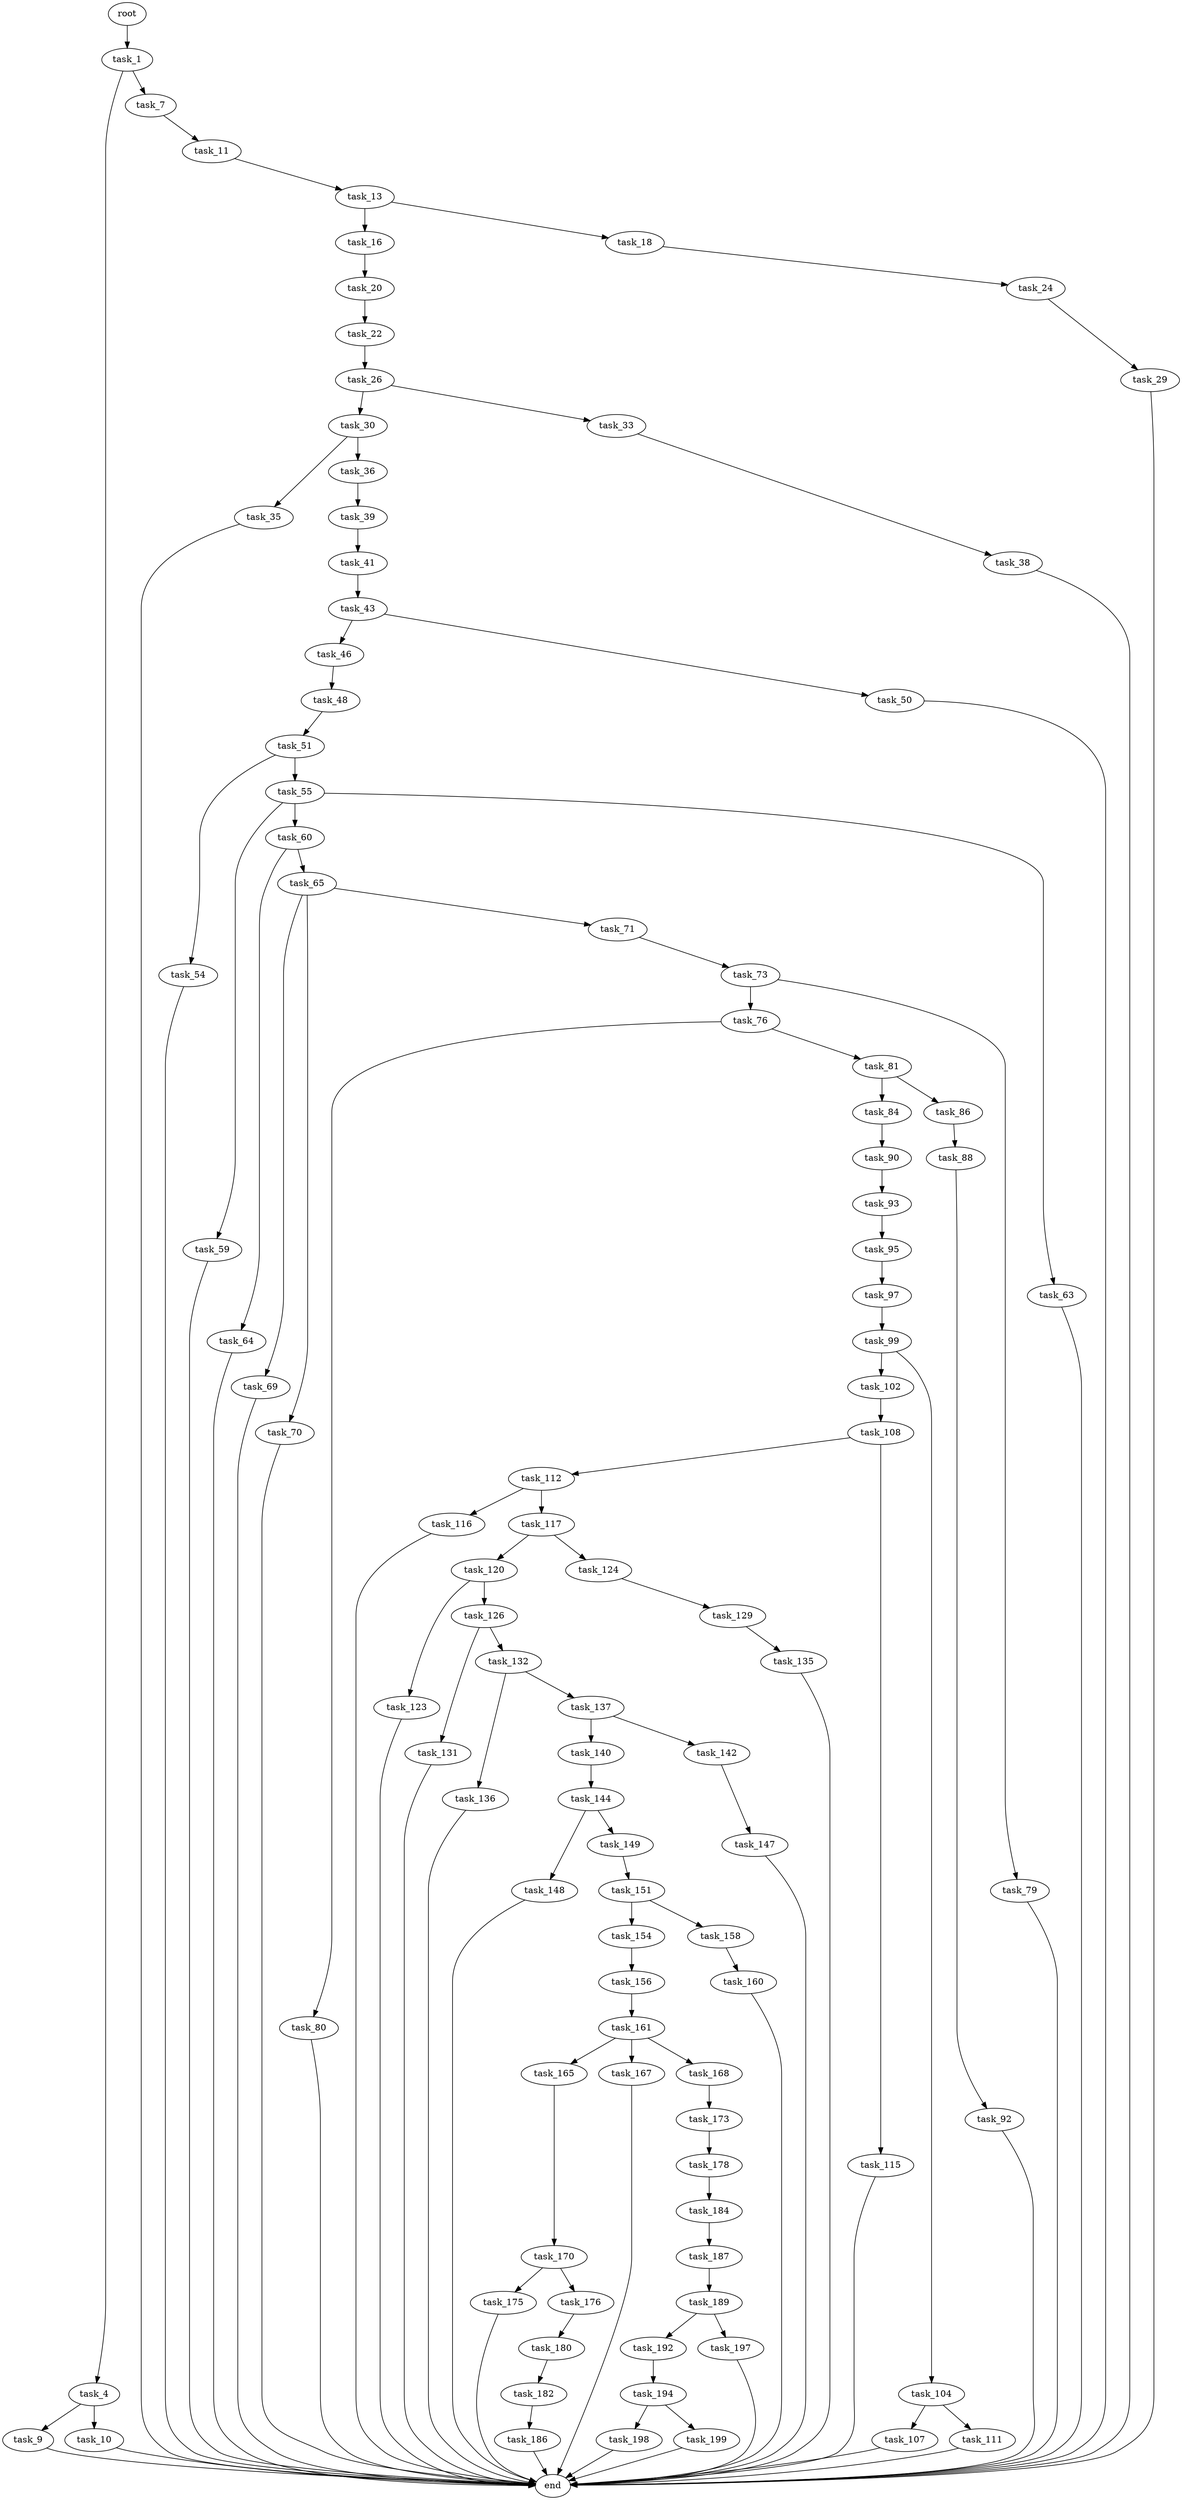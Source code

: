 digraph G {
  root [size="0.000000"];
  task_1 [size="846599266708.000000"];
  task_4 [size="1371380465.000000"];
  task_7 [size="27368183854.000000"];
  task_9 [size="782757789696.000000"];
  task_10 [size="19545988730.000000"];
  task_11 [size="39395052470.000000"];
  end [size="0.000000"];
  task_13 [size="4722117475.000000"];
  task_16 [size="94369902120.000000"];
  task_18 [size="17870216592.000000"];
  task_20 [size="134217728000.000000"];
  task_24 [size="704156434.000000"];
  task_22 [size="10180977693.000000"];
  task_26 [size="141812406315.000000"];
  task_29 [size="237667371873.000000"];
  task_30 [size="368293445632.000000"];
  task_33 [size="615868492.000000"];
  task_35 [size="1073741824000.000000"];
  task_36 [size="1000870599368.000000"];
  task_38 [size="68719476736.000000"];
  task_39 [size="604377103.000000"];
  task_41 [size="3732411878.000000"];
  task_43 [size="68719476736.000000"];
  task_46 [size="134217728000.000000"];
  task_50 [size="127716367236.000000"];
  task_48 [size="88267413642.000000"];
  task_51 [size="5500093937.000000"];
  task_54 [size="871766746.000000"];
  task_55 [size="2655236314.000000"];
  task_59 [size="1541025183.000000"];
  task_60 [size="549755813888.000000"];
  task_63 [size="2694125406.000000"];
  task_64 [size="368293445632.000000"];
  task_65 [size="1073741824000.000000"];
  task_69 [size="1698121905.000000"];
  task_70 [size="36022305524.000000"];
  task_71 [size="1054717572.000000"];
  task_73 [size="782757789696.000000"];
  task_76 [size="27884198542.000000"];
  task_79 [size="497592416839.000000"];
  task_80 [size="1739071539.000000"];
  task_81 [size="8589934592.000000"];
  task_84 [size="6403911786.000000"];
  task_86 [size="782757789696.000000"];
  task_90 [size="8589934592.000000"];
  task_88 [size="1073741824000.000000"];
  task_92 [size="28751358598.000000"];
  task_93 [size="213857352271.000000"];
  task_95 [size="6126874520.000000"];
  task_97 [size="68719476736.000000"];
  task_99 [size="115317142104.000000"];
  task_102 [size="13432849056.000000"];
  task_104 [size="12955222392.000000"];
  task_108 [size="368293445632.000000"];
  task_107 [size="322644337756.000000"];
  task_111 [size="226281099069.000000"];
  task_112 [size="269127312890.000000"];
  task_115 [size="134217728000.000000"];
  task_116 [size="5427137882.000000"];
  task_117 [size="255300296376.000000"];
  task_120 [size="426784990888.000000"];
  task_124 [size="1073741824000.000000"];
  task_123 [size="108079366481.000000"];
  task_126 [size="117911429604.000000"];
  task_129 [size="782757789696.000000"];
  task_131 [size="10586640378.000000"];
  task_132 [size="335218690456.000000"];
  task_135 [size="37737173635.000000"];
  task_136 [size="28991029248.000000"];
  task_137 [size="1073741824000.000000"];
  task_140 [size="10406237815.000000"];
  task_142 [size="78756258887.000000"];
  task_144 [size="146069603676.000000"];
  task_147 [size="8589934592.000000"];
  task_148 [size="8589934592.000000"];
  task_149 [size="277562476022.000000"];
  task_151 [size="134217728000.000000"];
  task_154 [size="3943544156.000000"];
  task_158 [size="68719476736.000000"];
  task_156 [size="27271191876.000000"];
  task_161 [size="665510361767.000000"];
  task_160 [size="437531923785.000000"];
  task_165 [size="1074297170.000000"];
  task_167 [size="368293445632.000000"];
  task_168 [size="28991029248.000000"];
  task_170 [size="68719476736.000000"];
  task_173 [size="23197343437.000000"];
  task_175 [size="22210799666.000000"];
  task_176 [size="8589934592.000000"];
  task_178 [size="14777717091.000000"];
  task_180 [size="281914500852.000000"];
  task_184 [size="56697061168.000000"];
  task_182 [size="8589934592.000000"];
  task_186 [size="1563741058.000000"];
  task_187 [size="3861583290.000000"];
  task_189 [size="1073741824000.000000"];
  task_192 [size="782757789696.000000"];
  task_197 [size="3200512897.000000"];
  task_194 [size="28991029248.000000"];
  task_198 [size="26422270110.000000"];
  task_199 [size="15110252737.000000"];

  root -> task_1 [size="1.000000"];
  task_1 -> task_4 [size="536870912.000000"];
  task_1 -> task_7 [size="536870912.000000"];
  task_4 -> task_9 [size="75497472.000000"];
  task_4 -> task_10 [size="75497472.000000"];
  task_7 -> task_11 [size="536870912.000000"];
  task_9 -> end [size="1.000000"];
  task_10 -> end [size="1.000000"];
  task_11 -> task_13 [size="679477248.000000"];
  task_13 -> task_16 [size="75497472.000000"];
  task_13 -> task_18 [size="75497472.000000"];
  task_16 -> task_20 [size="75497472.000000"];
  task_18 -> task_24 [size="536870912.000000"];
  task_20 -> task_22 [size="209715200.000000"];
  task_24 -> task_29 [size="33554432.000000"];
  task_22 -> task_26 [size="679477248.000000"];
  task_26 -> task_30 [size="301989888.000000"];
  task_26 -> task_33 [size="301989888.000000"];
  task_29 -> end [size="1.000000"];
  task_30 -> task_35 [size="411041792.000000"];
  task_30 -> task_36 [size="411041792.000000"];
  task_33 -> task_38 [size="33554432.000000"];
  task_35 -> end [size="1.000000"];
  task_36 -> task_39 [size="838860800.000000"];
  task_38 -> end [size="1.000000"];
  task_39 -> task_41 [size="33554432.000000"];
  task_41 -> task_43 [size="75497472.000000"];
  task_43 -> task_46 [size="134217728.000000"];
  task_43 -> task_50 [size="134217728.000000"];
  task_46 -> task_48 [size="209715200.000000"];
  task_50 -> end [size="1.000000"];
  task_48 -> task_51 [size="301989888.000000"];
  task_51 -> task_54 [size="411041792.000000"];
  task_51 -> task_55 [size="411041792.000000"];
  task_54 -> end [size="1.000000"];
  task_55 -> task_59 [size="301989888.000000"];
  task_55 -> task_60 [size="301989888.000000"];
  task_55 -> task_63 [size="301989888.000000"];
  task_59 -> end [size="1.000000"];
  task_60 -> task_64 [size="536870912.000000"];
  task_60 -> task_65 [size="536870912.000000"];
  task_63 -> end [size="1.000000"];
  task_64 -> end [size="1.000000"];
  task_65 -> task_69 [size="838860800.000000"];
  task_65 -> task_70 [size="838860800.000000"];
  task_65 -> task_71 [size="838860800.000000"];
  task_69 -> end [size="1.000000"];
  task_70 -> end [size="1.000000"];
  task_71 -> task_73 [size="33554432.000000"];
  task_73 -> task_76 [size="679477248.000000"];
  task_73 -> task_79 [size="679477248.000000"];
  task_76 -> task_80 [size="536870912.000000"];
  task_76 -> task_81 [size="536870912.000000"];
  task_79 -> end [size="1.000000"];
  task_80 -> end [size="1.000000"];
  task_81 -> task_84 [size="33554432.000000"];
  task_81 -> task_86 [size="33554432.000000"];
  task_84 -> task_90 [size="209715200.000000"];
  task_86 -> task_88 [size="679477248.000000"];
  task_90 -> task_93 [size="33554432.000000"];
  task_88 -> task_92 [size="838860800.000000"];
  task_92 -> end [size="1.000000"];
  task_93 -> task_95 [size="301989888.000000"];
  task_95 -> task_97 [size="536870912.000000"];
  task_97 -> task_99 [size="134217728.000000"];
  task_99 -> task_102 [size="134217728.000000"];
  task_99 -> task_104 [size="134217728.000000"];
  task_102 -> task_108 [size="536870912.000000"];
  task_104 -> task_107 [size="301989888.000000"];
  task_104 -> task_111 [size="301989888.000000"];
  task_108 -> task_112 [size="411041792.000000"];
  task_108 -> task_115 [size="411041792.000000"];
  task_107 -> end [size="1.000000"];
  task_111 -> end [size="1.000000"];
  task_112 -> task_116 [size="209715200.000000"];
  task_112 -> task_117 [size="209715200.000000"];
  task_115 -> end [size="1.000000"];
  task_116 -> end [size="1.000000"];
  task_117 -> task_120 [size="209715200.000000"];
  task_117 -> task_124 [size="209715200.000000"];
  task_120 -> task_123 [size="679477248.000000"];
  task_120 -> task_126 [size="679477248.000000"];
  task_124 -> task_129 [size="838860800.000000"];
  task_123 -> end [size="1.000000"];
  task_126 -> task_131 [size="134217728.000000"];
  task_126 -> task_132 [size="134217728.000000"];
  task_129 -> task_135 [size="679477248.000000"];
  task_131 -> end [size="1.000000"];
  task_132 -> task_136 [size="536870912.000000"];
  task_132 -> task_137 [size="536870912.000000"];
  task_135 -> end [size="1.000000"];
  task_136 -> end [size="1.000000"];
  task_137 -> task_140 [size="838860800.000000"];
  task_137 -> task_142 [size="838860800.000000"];
  task_140 -> task_144 [size="411041792.000000"];
  task_142 -> task_147 [size="75497472.000000"];
  task_144 -> task_148 [size="134217728.000000"];
  task_144 -> task_149 [size="134217728.000000"];
  task_147 -> end [size="1.000000"];
  task_148 -> end [size="1.000000"];
  task_149 -> task_151 [size="209715200.000000"];
  task_151 -> task_154 [size="209715200.000000"];
  task_151 -> task_158 [size="209715200.000000"];
  task_154 -> task_156 [size="75497472.000000"];
  task_158 -> task_160 [size="134217728.000000"];
  task_156 -> task_161 [size="33554432.000000"];
  task_161 -> task_165 [size="679477248.000000"];
  task_161 -> task_167 [size="679477248.000000"];
  task_161 -> task_168 [size="679477248.000000"];
  task_160 -> end [size="1.000000"];
  task_165 -> task_170 [size="33554432.000000"];
  task_167 -> end [size="1.000000"];
  task_168 -> task_173 [size="75497472.000000"];
  task_170 -> task_175 [size="134217728.000000"];
  task_170 -> task_176 [size="134217728.000000"];
  task_173 -> task_178 [size="75497472.000000"];
  task_175 -> end [size="1.000000"];
  task_176 -> task_180 [size="33554432.000000"];
  task_178 -> task_184 [size="838860800.000000"];
  task_180 -> task_182 [size="411041792.000000"];
  task_184 -> task_187 [size="75497472.000000"];
  task_182 -> task_186 [size="33554432.000000"];
  task_186 -> end [size="1.000000"];
  task_187 -> task_189 [size="411041792.000000"];
  task_189 -> task_192 [size="838860800.000000"];
  task_189 -> task_197 [size="838860800.000000"];
  task_192 -> task_194 [size="679477248.000000"];
  task_197 -> end [size="1.000000"];
  task_194 -> task_198 [size="75497472.000000"];
  task_194 -> task_199 [size="75497472.000000"];
  task_198 -> end [size="1.000000"];
  task_199 -> end [size="1.000000"];
}
